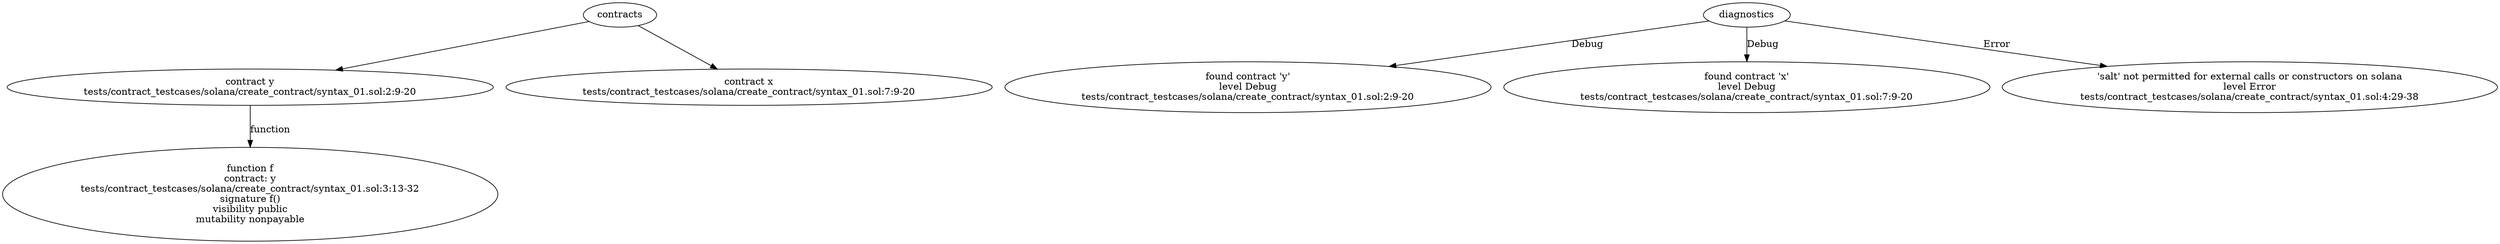 strict digraph "tests/contract_testcases/solana/create_contract/syntax_01.sol" {
	contract [label="contract y\ntests/contract_testcases/solana/create_contract/syntax_01.sol:2:9-20"]
	f [label="function f\ncontract: y\ntests/contract_testcases/solana/create_contract/syntax_01.sol:3:13-32\nsignature f()\nvisibility public\nmutability nonpayable"]
	contract_4 [label="contract x\ntests/contract_testcases/solana/create_contract/syntax_01.sol:7:9-20"]
	diagnostic [label="found contract 'y'\nlevel Debug\ntests/contract_testcases/solana/create_contract/syntax_01.sol:2:9-20"]
	diagnostic_7 [label="found contract 'x'\nlevel Debug\ntests/contract_testcases/solana/create_contract/syntax_01.sol:7:9-20"]
	diagnostic_8 [label="'salt' not permitted for external calls or constructors on solana\nlevel Error\ntests/contract_testcases/solana/create_contract/syntax_01.sol:4:29-38"]
	contracts -> contract
	contract -> f [label="function"]
	contracts -> contract_4
	diagnostics -> diagnostic [label="Debug"]
	diagnostics -> diagnostic_7 [label="Debug"]
	diagnostics -> diagnostic_8 [label="Error"]
}
